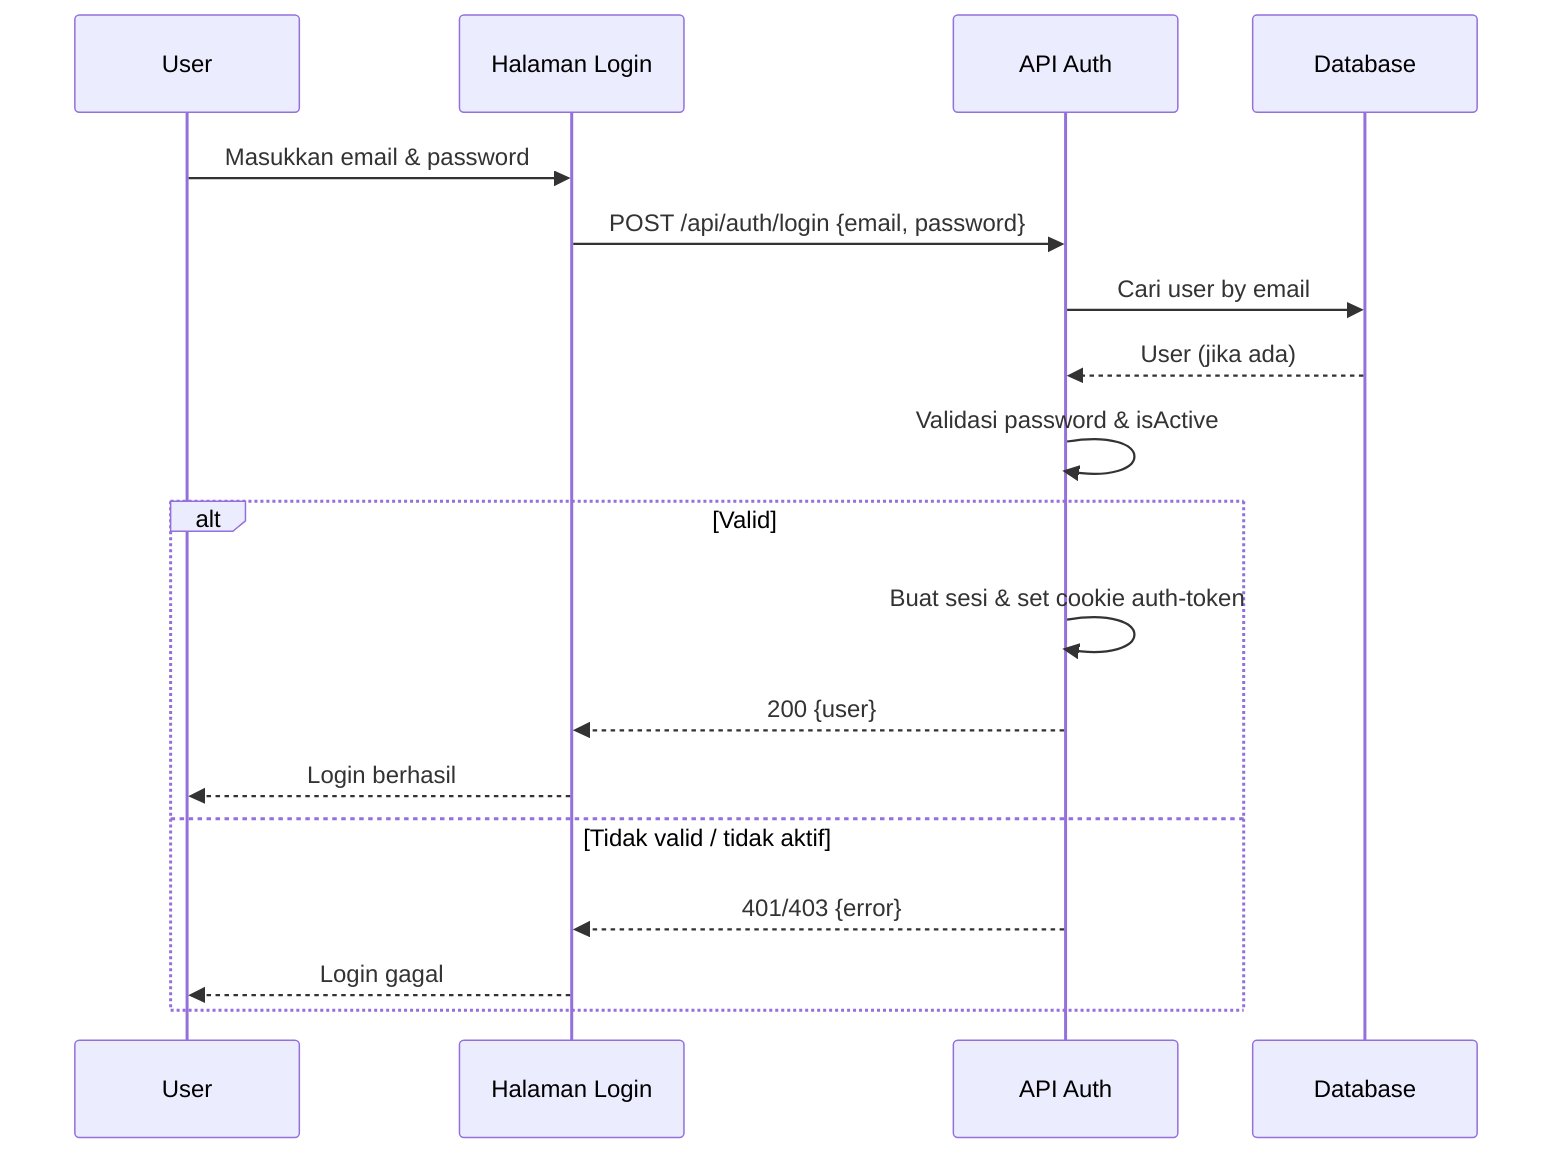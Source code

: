 sequenceDiagram
  participant U as User
  participant UI as Halaman Login
  participant API as API Auth
  participant DB as Database

  U->>UI: Masukkan email & password
  UI->>API: POST /api/auth/login {email, password}
  API->>DB: Cari user by email
  DB-->>API: User (jika ada)
  API->>API: Validasi password & isActive

  alt Valid
    API->>API: Buat sesi & set cookie auth-token
    API-->>UI: 200 {user}
    UI-->>U: Login berhasil
  else Tidak valid / tidak aktif
    API-->>UI: 401/403 {error}
    UI-->>U: Login gagal
  end